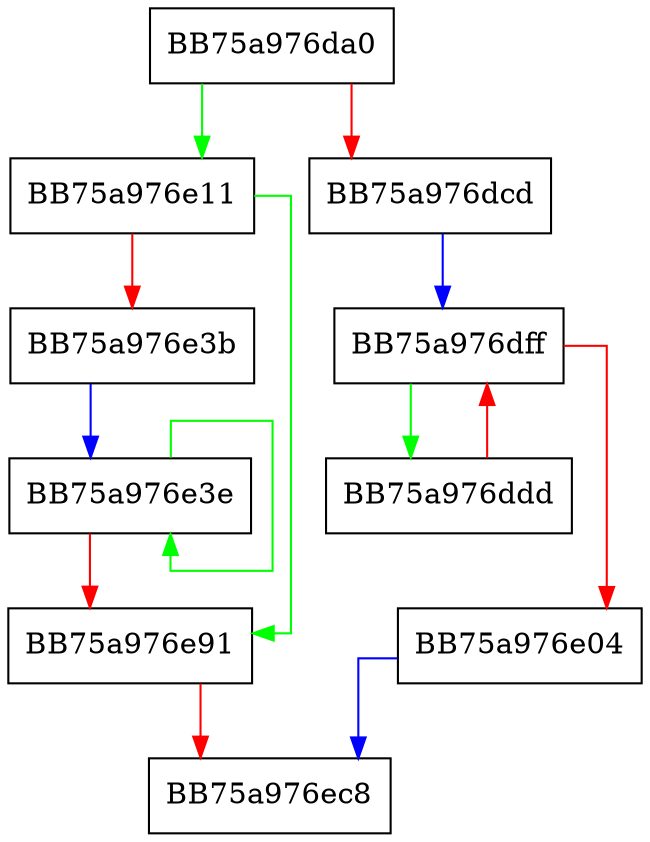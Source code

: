 digraph _do_gpu_time_series_and_detect {
  node [shape="box"];
  graph [splines=ortho];
  BB75a976da0 -> BB75a976e11 [color="green"];
  BB75a976da0 -> BB75a976dcd [color="red"];
  BB75a976dcd -> BB75a976dff [color="blue"];
  BB75a976ddd -> BB75a976dff [color="red"];
  BB75a976dff -> BB75a976ddd [color="green"];
  BB75a976dff -> BB75a976e04 [color="red"];
  BB75a976e04 -> BB75a976ec8 [color="blue"];
  BB75a976e11 -> BB75a976e91 [color="green"];
  BB75a976e11 -> BB75a976e3b [color="red"];
  BB75a976e3b -> BB75a976e3e [color="blue"];
  BB75a976e3e -> BB75a976e3e [color="green"];
  BB75a976e3e -> BB75a976e91 [color="red"];
  BB75a976e91 -> BB75a976ec8 [color="red"];
}